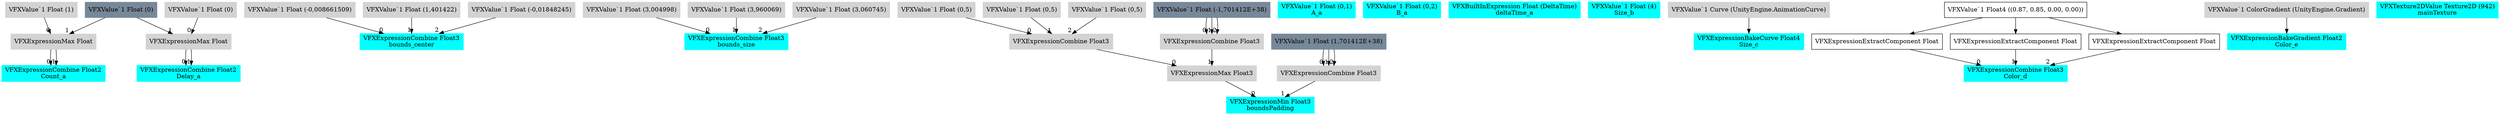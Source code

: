 digraph G {
node0 [shape="box" color="cyan" style="filled" label="VFXExpressionCombine Float2
Count_a"]
node1 [shape="box" color="lightgray" style="filled" label="VFXExpressionMax Float"]
node2 [shape="box" color="lightgray" style="filled" label="VFXValue`1 Float (1)"]
node3 [shape="box" color="lightslategray" style="filled" label="VFXValue`1 Float (0)"]
node4 [shape="box" color="cyan" style="filled" label="VFXExpressionCombine Float2
Delay_a"]
node5 [shape="box" color="lightgray" style="filled" label="VFXExpressionMax Float"]
node6 [shape="box" color="lightgray" style="filled" label="VFXValue`1 Float (0)"]
node7 [shape="box" color="cyan" style="filled" label="VFXExpressionCombine Float3
bounds_center"]
node8 [shape="box" color="lightgray" style="filled" label="VFXValue`1 Float (-0,008661509)"]
node9 [shape="box" color="lightgray" style="filled" label="VFXValue`1 Float (1,401422)"]
node10 [shape="box" color="lightgray" style="filled" label="VFXValue`1 Float (-0,01848245)"]
node11 [shape="box" color="cyan" style="filled" label="VFXExpressionCombine Float3
bounds_size"]
node12 [shape="box" color="lightgray" style="filled" label="VFXValue`1 Float (3,004998)"]
node13 [shape="box" color="lightgray" style="filled" label="VFXValue`1 Float (3,960069)"]
node14 [shape="box" color="lightgray" style="filled" label="VFXValue`1 Float (3,060745)"]
node15 [shape="box" color="cyan" style="filled" label="VFXExpressionMin Float3
boundsPadding"]
node16 [shape="box" color="lightgray" style="filled" label="VFXExpressionMax Float3"]
node17 [shape="box" color="lightgray" style="filled" label="VFXExpressionCombine Float3"]
node18 [shape="box" color="lightgray" style="filled" label="VFXValue`1 Float (0,5)"]
node19 [shape="box" color="lightgray" style="filled" label="VFXValue`1 Float (0,5)"]
node20 [shape="box" color="lightgray" style="filled" label="VFXValue`1 Float (0,5)"]
node21 [shape="box" color="lightgray" style="filled" label="VFXExpressionCombine Float3"]
node22 [shape="box" color="lightslategray" style="filled" label="VFXValue`1 Float (-1,701412E+38)"]
node23 [shape="box" color="lightgray" style="filled" label="VFXExpressionCombine Float3"]
node24 [shape="box" color="lightslategray" style="filled" label="VFXValue`1 Float (1,701412E+38)"]
node25 [shape="box" color="cyan" style="filled" label="VFXValue`1 Float (0,1)
A_a"]
node26 [shape="box" color="cyan" style="filled" label="VFXValue`1 Float (0,2)
B_a"]
node27 [shape="box" color="cyan" style="filled" label="VFXBuiltInExpression Float (DeltaTime)
deltaTime_a"]
node28 [shape="box" color="cyan" style="filled" label="VFXValue`1 Float (4)
Size_b"]
node29 [shape="box" color="cyan" style="filled" label="VFXExpressionBakeCurve Float4
Size_c"]
node30 [shape="box" color="lightgray" style="filled" label="VFXValue`1 Curve (UnityEngine.AnimationCurve)"]
node31 [shape="box" color="cyan" style="filled" label="VFXExpressionCombine Float3
Color_d"]
node32 [shape="box" label="VFXExpressionExtractComponent Float"]
node33 [shape="box" label="VFXValue`1 Float4 ((0.87, 0.85, 0.00, 0.00))"]
node34 [shape="box" label="VFXExpressionExtractComponent Float"]
node35 [shape="box" label="VFXExpressionExtractComponent Float"]
node36 [shape="box" color="cyan" style="filled" label="VFXExpressionBakeGradient Float2
Color_e"]
node37 [shape="box" color="lightgray" style="filled" label="VFXValue`1 ColorGradient (UnityEngine.Gradient)"]
node38 [shape="box" color="cyan" style="filled" label="VFXTexture2DValue Texture2D (942)
mainTexture"]
node1 -> node0 [headlabel="0"]
node1 -> node0 [headlabel="1"]
node2 -> node1 [headlabel="0"]
node3 -> node1 [headlabel="1"]
node5 -> node4 [headlabel="0"]
node5 -> node4 [headlabel="1"]
node6 -> node5 [headlabel="0"]
node3 -> node5 [headlabel="1"]
node8 -> node7 [headlabel="0"]
node9 -> node7 [headlabel="1"]
node10 -> node7 [headlabel="2"]
node12 -> node11 [headlabel="0"]
node13 -> node11 [headlabel="1"]
node14 -> node11 [headlabel="2"]
node16 -> node15 [headlabel="0"]
node23 -> node15 [headlabel="1"]
node17 -> node16 [headlabel="0"]
node21 -> node16 [headlabel="1"]
node18 -> node17 [headlabel="0"]
node19 -> node17 [headlabel="1"]
node20 -> node17 [headlabel="2"]
node22 -> node21 [headlabel="0"]
node22 -> node21 [headlabel="1"]
node22 -> node21 [headlabel="2"]
node24 -> node23 [headlabel="0"]
node24 -> node23 [headlabel="1"]
node24 -> node23 [headlabel="2"]
node30 -> node29 
node32 -> node31 [headlabel="0"]
node34 -> node31 [headlabel="1"]
node35 -> node31 [headlabel="2"]
node33 -> node32 
node33 -> node34 
node33 -> node35 
node37 -> node36 
}
